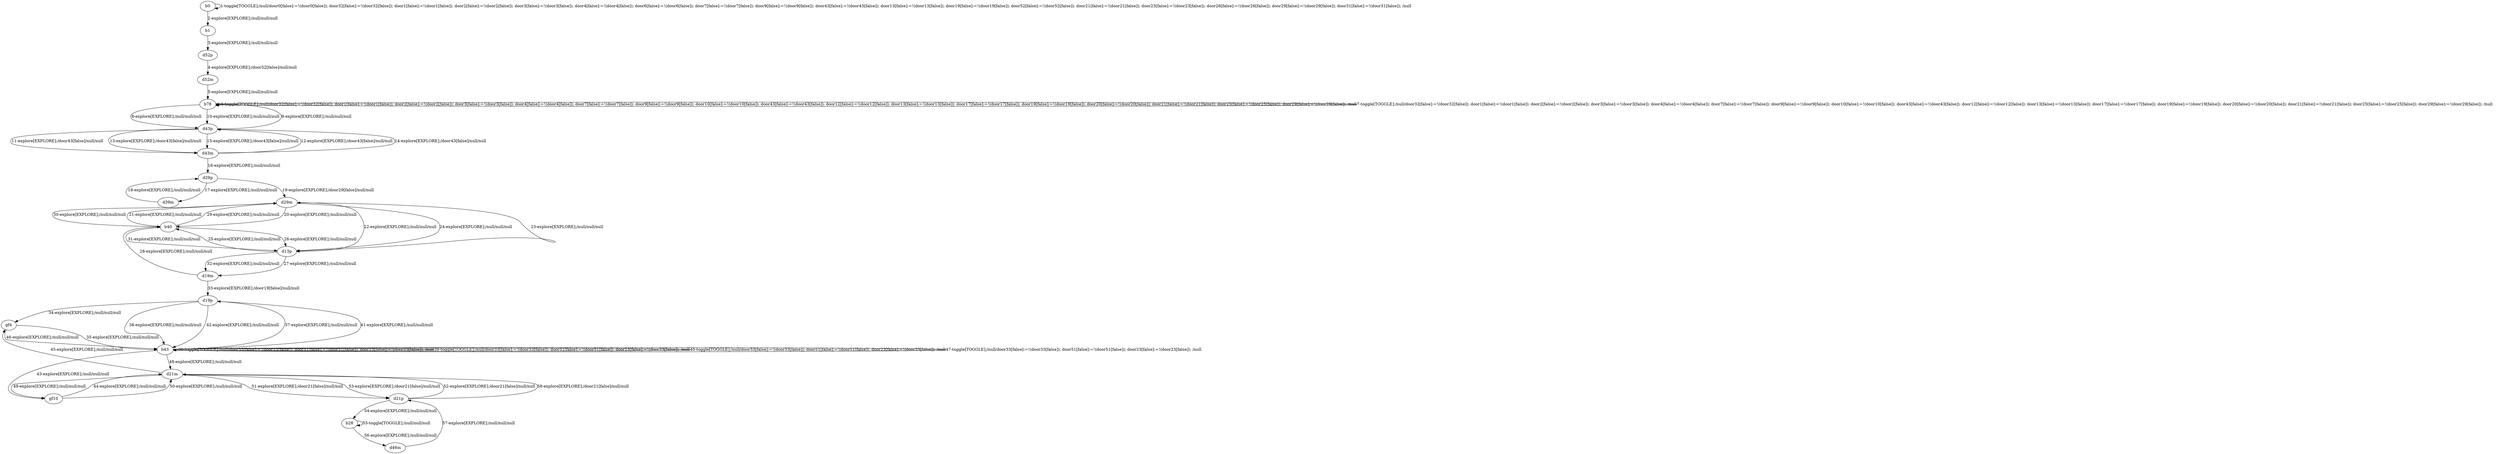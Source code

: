 # Total number of goals covered by this test: 1
# d46m --> d21p

digraph g {
"b0" -> "b0" [label = "1-toggle[TOGGLE];/null/door0[false]:=!(door0[false]); door32[false]:=!(door32[false]); door1[false]:=!(door1[false]); door2[false]:=!(door2[false]); door3[false]:=!(door3[false]); door4[false]:=!(door4[false]); door6[false]:=!(door6[false]); door7[false]:=!(door7[false]); door9[false]:=!(door9[false]); door43[false]:=!(door43[false]); door13[false]:=!(door13[false]); door19[false]:=!(door19[false]); door52[false]:=!(door52[false]); door21[false]:=!(door21[false]); door23[false]:=!(door23[false]); door26[false]:=!(door26[false]); door29[false]:=!(door29[false]); door31[false]:=!(door31[false]); /null"];
"b0" -> "b1" [label = "2-explore[EXPLORE];/null/null/null"];
"b1" -> "d52p" [label = "3-explore[EXPLORE];/null/null/null"];
"d52p" -> "d52m" [label = "4-explore[EXPLORE];/door52[false]/null/null"];
"d52m" -> "b78" [label = "5-explore[EXPLORE];/null/null/null"];
"b78" -> "b78" [label = "6-toggle[TOGGLE];/null/door32[false]:=!(door32[false]); door1[false]:=!(door1[false]); door2[false]:=!(door2[false]); door3[false]:=!(door3[false]); door4[false]:=!(door4[false]); door7[false]:=!(door7[false]); door9[false]:=!(door9[false]); door10[false]:=!(door10[false]); door43[false]:=!(door43[false]); door12[false]:=!(door12[false]); door13[false]:=!(door13[false]); door17[false]:=!(door17[false]); door19[false]:=!(door19[false]); door20[false]:=!(door20[false]); door21[false]:=!(door21[false]); door25[false]:=!(door25[false]); door29[false]:=!(door29[false]); /null"];
"b78" -> "b78" [label = "7-toggle[TOGGLE];/null/door32[false]:=!(door32[false]); door1[false]:=!(door1[false]); door2[false]:=!(door2[false]); door3[false]:=!(door3[false]); door4[false]:=!(door4[false]); door7[false]:=!(door7[false]); door9[false]:=!(door9[false]); door10[false]:=!(door10[false]); door43[false]:=!(door43[false]); door12[false]:=!(door12[false]); door13[false]:=!(door13[false]); door17[false]:=!(door17[false]); door19[false]:=!(door19[false]); door20[false]:=!(door20[false]); door21[false]:=!(door21[false]); door25[false]:=!(door25[false]); door29[false]:=!(door29[false]); /null"];
"b78" -> "d43p" [label = "8-explore[EXPLORE];/null/null/null"];
"d43p" -> "b78" [label = "9-explore[EXPLORE];/null/null/null"];
"b78" -> "d43p" [label = "10-explore[EXPLORE];/null/null/null"];
"d43p" -> "d43m" [label = "11-explore[EXPLORE];/door43[false]/null/null"];
"d43m" -> "d43p" [label = "12-explore[EXPLORE];/door43[false]/null/null"];
"d43p" -> "d43m" [label = "13-explore[EXPLORE];/door43[false]/null/null"];
"d43m" -> "d43p" [label = "14-explore[EXPLORE];/door43[false]/null/null"];
"d43p" -> "d43m" [label = "15-explore[EXPLORE];/door43[false]/null/null"];
"d43m" -> "d29p" [label = "16-explore[EXPLORE];/null/null/null"];
"d29p" -> "d39m" [label = "17-explore[EXPLORE];/null/null/null"];
"d39m" -> "d29p" [label = "18-explore[EXPLORE];/null/null/null"];
"d29p" -> "d29m" [label = "19-explore[EXPLORE];/door29[false]/null/null"];
"d29m" -> "b40" [label = "20-explore[EXPLORE];/null/null/null"];
"b40" -> "d29m" [label = "21-explore[EXPLORE];/null/null/null"];
"d29m" -> "d13p" [label = "22-explore[EXPLORE];/null/null/null"];
"d13p" -> "d29m" [label = "23-explore[EXPLORE];/null/null/null"];
"d29m" -> "d13p" [label = "24-explore[EXPLORE];/null/null/null"];
"d13p" -> "b40" [label = "25-explore[EXPLORE];/null/null/null"];
"b40" -> "d13p" [label = "26-explore[EXPLORE];/null/null/null"];
"d13p" -> "d19m" [label = "27-explore[EXPLORE];/null/null/null"];
"d19m" -> "b40" [label = "28-explore[EXPLORE];/null/null/null"];
"b40" -> "d29m" [label = "29-explore[EXPLORE];/null/null/null"];
"d29m" -> "b40" [label = "30-explore[EXPLORE];/null/null/null"];
"b40" -> "d13p" [label = "31-explore[EXPLORE];/null/null/null"];
"d13p" -> "d19m" [label = "32-explore[EXPLORE];/null/null/null"];
"d19m" -> "d19p" [label = "33-explore[EXPLORE];/door19[false]/null/null"];
"d19p" -> "gf4" [label = "34-explore[EXPLORE];/null/null/null"];
"gf4" -> "b43" [label = "35-explore[EXPLORE];/null/null/null"];
"b43" -> "b43" [label = "36-toggle[TOGGLE];/null/door33[false]:=!(door33[false]); door51[false]:=!(door51[false]); door23[false]:=!(door23[false]); /null"];
"b43" -> "d19p" [label = "37-explore[EXPLORE];/null/null/null"];
"d19p" -> "b43" [label = "38-explore[EXPLORE];/null/null/null"];
"b43" -> "b43" [label = "39-toggle[TOGGLE];/null/door33[false]:=!(door33[false]); door51[false]:=!(door51[false]); door23[false]:=!(door23[false]); /null"];
"b43" -> "b43" [label = "40-toggle[TOGGLE];/null/door33[false]:=!(door33[false]); door51[false]:=!(door51[false]); door23[false]:=!(door23[false]); /null"];
"b43" -> "d19p" [label = "41-explore[EXPLORE];/null/null/null"];
"d19p" -> "b43" [label = "42-explore[EXPLORE];/null/null/null"];
"b43" -> "gf10" [label = "43-explore[EXPLORE];/null/null/null"];
"gf10" -> "d21m" [label = "44-explore[EXPLORE];/null/null/null"];
"d21m" -> "gf4" [label = "45-explore[EXPLORE];/null/null/null"];
"gf4" -> "b43" [label = "46-explore[EXPLORE];/null/null/null"];
"b43" -> "b43" [label = "47-toggle[TOGGLE];/null/door33[false]:=!(door33[false]); door51[false]:=!(door51[false]); door23[false]:=!(door23[false]); /null"];
"b43" -> "d21m" [label = "48-explore[EXPLORE];/null/null/null"];
"d21m" -> "gf10" [label = "49-explore[EXPLORE];/null/null/null"];
"gf10" -> "d21m" [label = "50-explore[EXPLORE];/null/null/null"];
"d21m" -> "d21p" [label = "51-explore[EXPLORE];/door21[false]/null/null"];
"d21p" -> "d21m" [label = "52-explore[EXPLORE];/door21[false]/null/null"];
"d21m" -> "d21p" [label = "53-explore[EXPLORE];/door21[false]/null/null"];
"d21p" -> "b28" [label = "54-explore[EXPLORE];/null/null/null"];
"b28" -> "b28" [label = "55-toggle[TOGGLE];/null/null/null"];
"b28" -> "d46m" [label = "56-explore[EXPLORE];/null/null/null"];
"d46m" -> "d21p" [label = "57-explore[EXPLORE];/null/null/null"];
"d21p" -> "d21m" [label = "58-explore[EXPLORE];/door21[false]/null/null"];
}